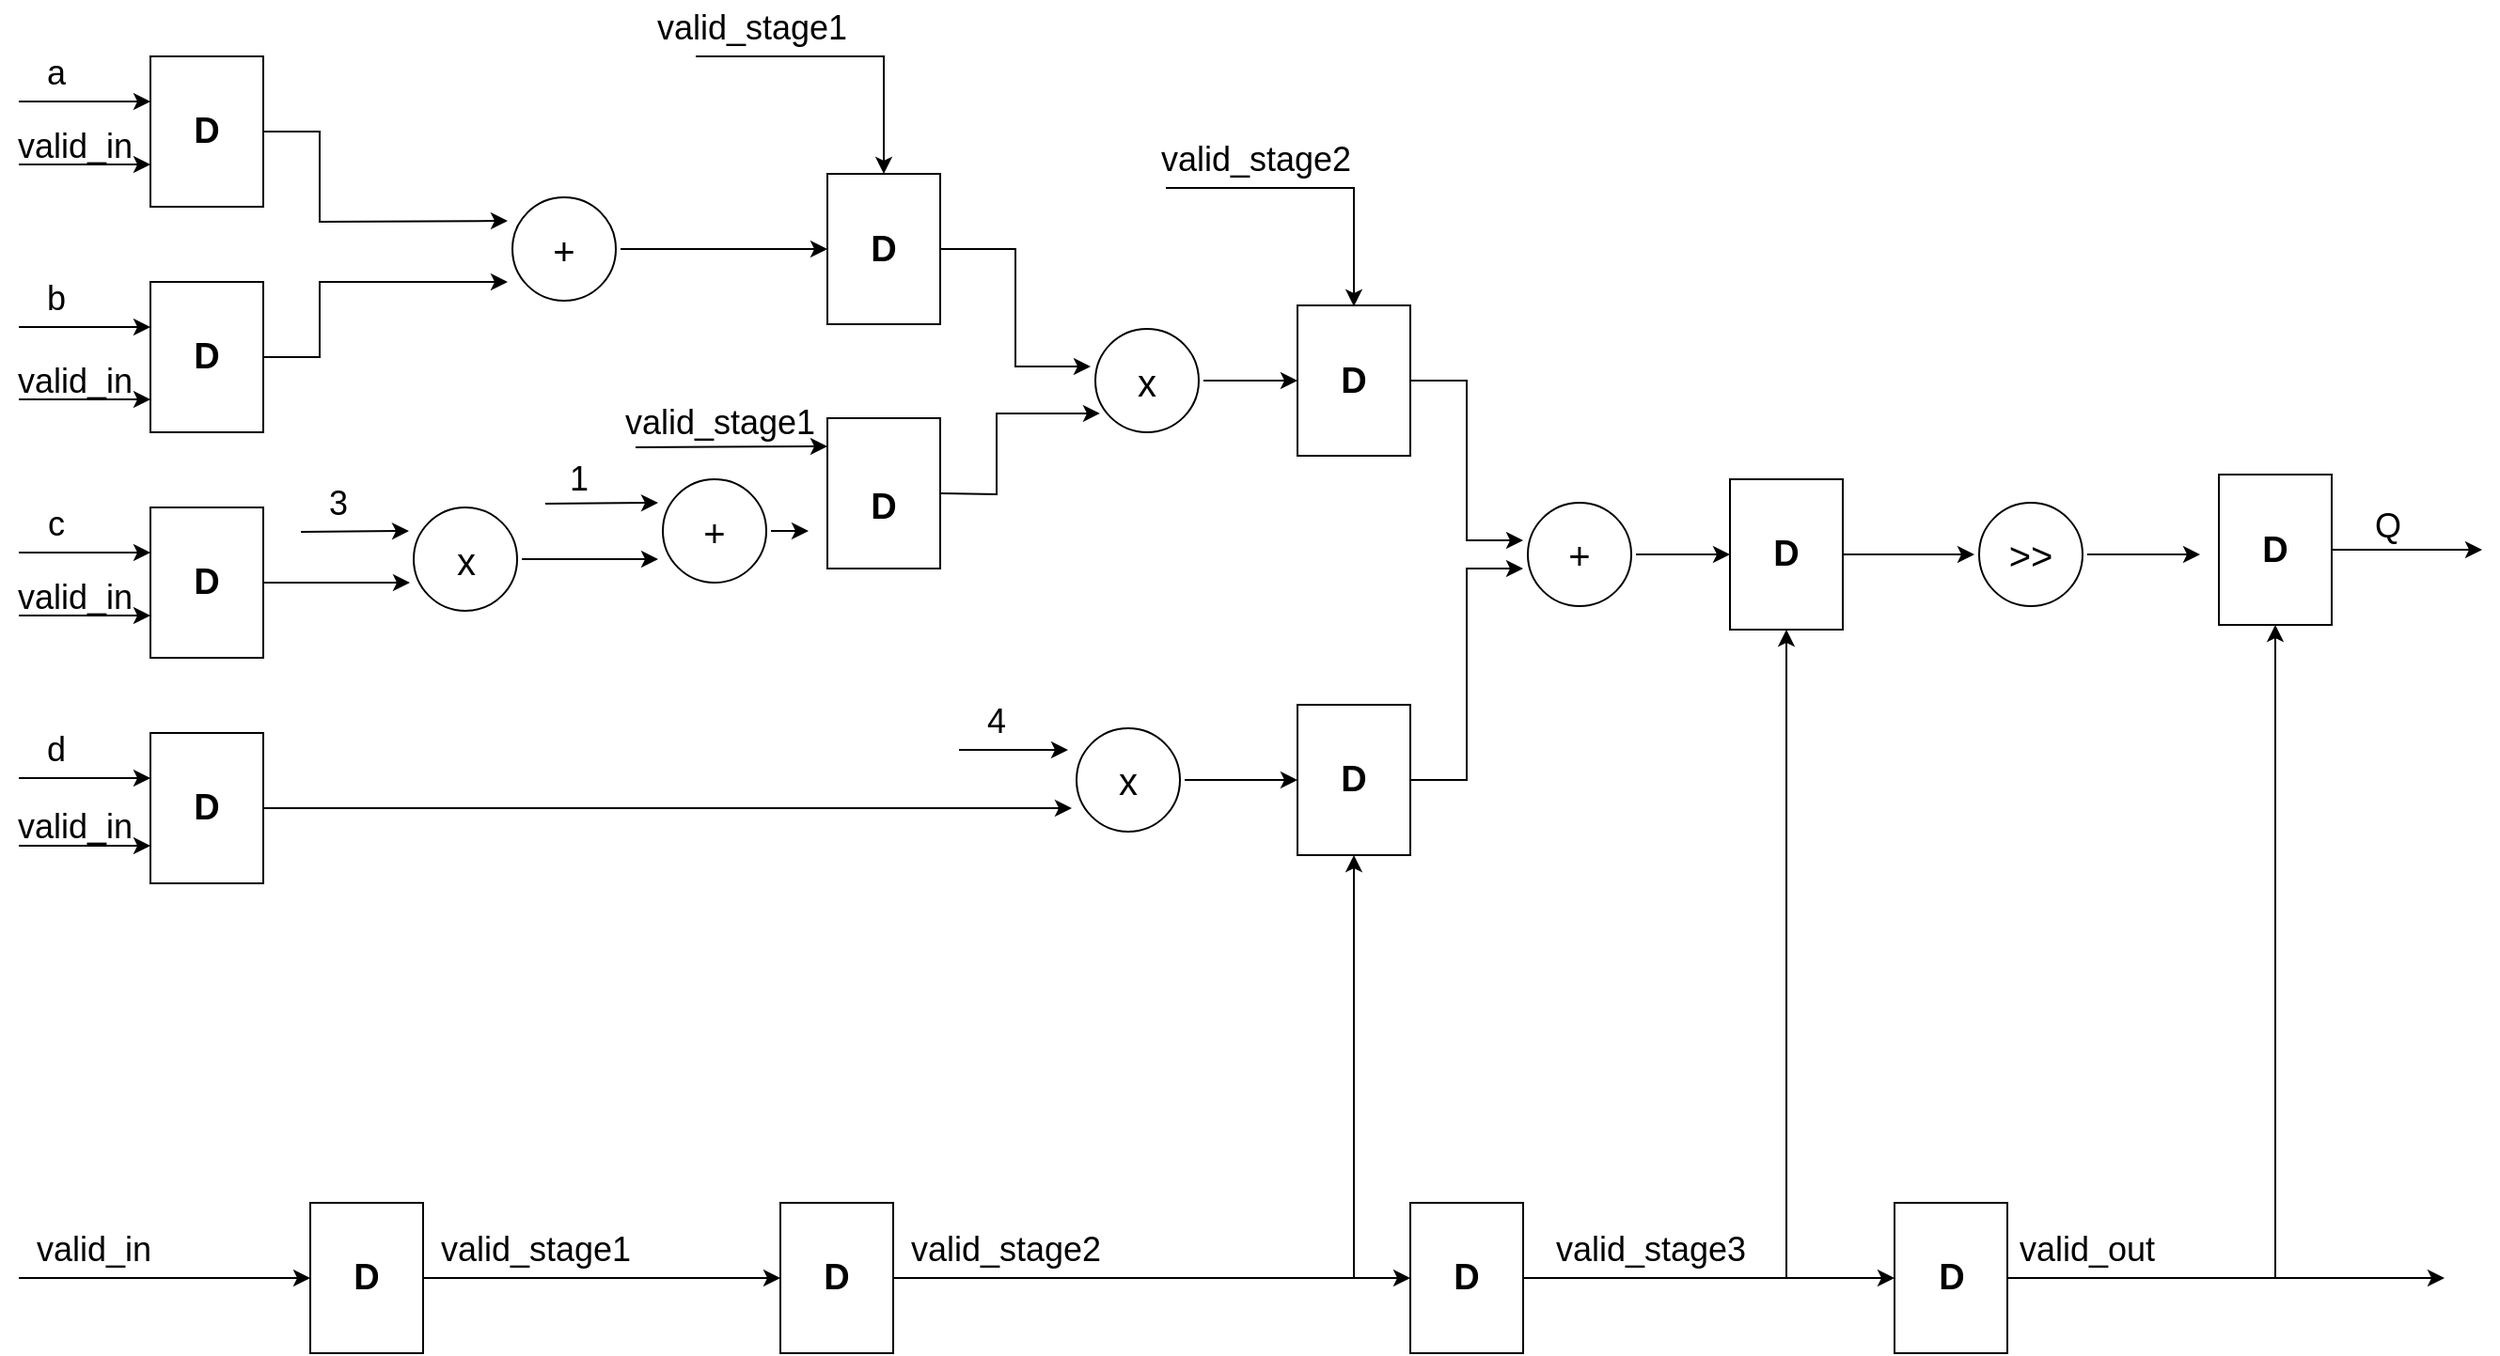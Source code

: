 <mxfile version="26.2.14">
  <diagram name="Страница — 1" id="a90gWvUjQmaFFGovNMDf">
    <mxGraphModel dx="2065" dy="1103" grid="1" gridSize="10" guides="1" tooltips="1" connect="1" arrows="1" fold="1" page="1" pageScale="1" pageWidth="1442" pageHeight="2039" math="0" shadow="0">
      <root>
        <mxCell id="0" />
        <mxCell id="1" parent="0" />
        <mxCell id="MC1rigNtjhWXpj8M3aAj-3" value="" style="rounded=0;whiteSpace=wrap;html=1;" vertex="1" parent="1">
          <mxGeometry x="190" y="160" width="60" height="80" as="geometry" />
        </mxCell>
        <mxCell id="MC1rigNtjhWXpj8M3aAj-7" value="" style="endArrow=classic;html=1;rounded=0;entryX=0;entryY=0.5;entryDx=0;entryDy=0;" edge="1" parent="1">
          <mxGeometry width="50" height="50" relative="1" as="geometry">
            <mxPoint x="120" y="184" as="sourcePoint" />
            <mxPoint x="190" y="184" as="targetPoint" />
          </mxGeometry>
        </mxCell>
        <mxCell id="MC1rigNtjhWXpj8M3aAj-8" value="" style="rounded=0;whiteSpace=wrap;html=1;" vertex="1" parent="1">
          <mxGeometry x="190" y="280" width="60" height="80" as="geometry" />
        </mxCell>
        <mxCell id="MC1rigNtjhWXpj8M3aAj-9" value="" style="endArrow=classic;html=1;rounded=0;entryX=0;entryY=0.5;entryDx=0;entryDy=0;" edge="1" parent="1">
          <mxGeometry width="50" height="50" relative="1" as="geometry">
            <mxPoint x="120" y="304" as="sourcePoint" />
            <mxPoint x="190" y="304" as="targetPoint" />
          </mxGeometry>
        </mxCell>
        <mxCell id="MC1rigNtjhWXpj8M3aAj-14" value="" style="rounded=0;whiteSpace=wrap;html=1;" vertex="1" parent="1">
          <mxGeometry x="190" y="520" width="60" height="80" as="geometry" />
        </mxCell>
        <mxCell id="MC1rigNtjhWXpj8M3aAj-15" value="" style="endArrow=classic;html=1;rounded=0;entryX=0;entryY=0.5;entryDx=0;entryDy=0;" edge="1" parent="1">
          <mxGeometry width="50" height="50" relative="1" as="geometry">
            <mxPoint x="120" y="544" as="sourcePoint" />
            <mxPoint x="190" y="544" as="targetPoint" />
          </mxGeometry>
        </mxCell>
        <mxCell id="MC1rigNtjhWXpj8M3aAj-16" value="" style="rounded=0;whiteSpace=wrap;html=1;" vertex="1" parent="1">
          <mxGeometry x="190" y="400" width="60" height="80" as="geometry" />
        </mxCell>
        <mxCell id="MC1rigNtjhWXpj8M3aAj-17" value="" style="endArrow=classic;html=1;rounded=0;entryX=0;entryY=0.5;entryDx=0;entryDy=0;" edge="1" parent="1">
          <mxGeometry width="50" height="50" relative="1" as="geometry">
            <mxPoint x="120" y="424" as="sourcePoint" />
            <mxPoint x="190" y="424" as="targetPoint" />
          </mxGeometry>
        </mxCell>
        <mxCell id="MC1rigNtjhWXpj8M3aAj-18" value="&lt;font style=&quot;font-size: 19px;&quot;&gt;&lt;b&gt;D&lt;/b&gt;&lt;/font&gt;" style="text;html=1;align=center;verticalAlign=middle;whiteSpace=wrap;rounded=0;" vertex="1" parent="1">
          <mxGeometry x="190" y="305" width="60" height="30" as="geometry" />
        </mxCell>
        <mxCell id="MC1rigNtjhWXpj8M3aAj-19" value="&lt;font style=&quot;font-size: 19px;&quot;&gt;&lt;b&gt;D&lt;/b&gt;&lt;/font&gt;" style="text;html=1;align=center;verticalAlign=middle;whiteSpace=wrap;rounded=0;" vertex="1" parent="1">
          <mxGeometry x="190" y="185" width="60" height="30" as="geometry" />
        </mxCell>
        <mxCell id="MC1rigNtjhWXpj8M3aAj-20" value="&lt;font style=&quot;font-size: 19px;&quot;&gt;&lt;b&gt;D&lt;/b&gt;&lt;/font&gt;" style="text;html=1;align=center;verticalAlign=middle;whiteSpace=wrap;rounded=0;" vertex="1" parent="1">
          <mxGeometry x="190" y="545" width="60" height="30" as="geometry" />
        </mxCell>
        <mxCell id="MC1rigNtjhWXpj8M3aAj-21" value="&lt;font style=&quot;font-size: 19px;&quot;&gt;&lt;b&gt;D&lt;/b&gt;&lt;/font&gt;" style="text;html=1;align=center;verticalAlign=middle;whiteSpace=wrap;rounded=0;" vertex="1" parent="1">
          <mxGeometry x="190" y="425" width="60" height="30" as="geometry" />
        </mxCell>
        <mxCell id="MC1rigNtjhWXpj8M3aAj-22" value="&lt;font style=&quot;font-size: 18px;&quot;&gt;a&lt;/font&gt;" style="text;html=1;align=center;verticalAlign=middle;whiteSpace=wrap;rounded=0;" vertex="1" parent="1">
          <mxGeometry x="110" y="154" width="60" height="30" as="geometry" />
        </mxCell>
        <mxCell id="MC1rigNtjhWXpj8M3aAj-23" value="&lt;font style=&quot;font-size: 18px;&quot;&gt;b&lt;/font&gt;" style="text;html=1;align=center;verticalAlign=middle;whiteSpace=wrap;rounded=0;" vertex="1" parent="1">
          <mxGeometry x="110" y="274" width="60" height="30" as="geometry" />
        </mxCell>
        <mxCell id="MC1rigNtjhWXpj8M3aAj-24" value="&lt;font style=&quot;font-size: 18px;&quot;&gt;c&lt;/font&gt;" style="text;html=1;align=center;verticalAlign=middle;whiteSpace=wrap;rounded=0;" vertex="1" parent="1">
          <mxGeometry x="110" y="394" width="60" height="30" as="geometry" />
        </mxCell>
        <mxCell id="MC1rigNtjhWXpj8M3aAj-25" value="&lt;font style=&quot;font-size: 18px;&quot;&gt;d&lt;/font&gt;" style="text;html=1;align=center;verticalAlign=middle;whiteSpace=wrap;rounded=0;" vertex="1" parent="1">
          <mxGeometry x="110" y="514" width="60" height="30" as="geometry" />
        </mxCell>
        <mxCell id="MC1rigNtjhWXpj8M3aAj-27" value="" style="ellipse;whiteSpace=wrap;html=1;aspect=fixed;" vertex="1" parent="1">
          <mxGeometry x="382.5" y="235" width="55" height="55" as="geometry" />
        </mxCell>
        <mxCell id="MC1rigNtjhWXpj8M3aAj-28" value="&lt;font style=&quot;font-size: 20px;&quot;&gt;+&lt;/font&gt;" style="text;html=1;align=center;verticalAlign=middle;whiteSpace=wrap;rounded=0;" vertex="1" parent="1">
          <mxGeometry x="380" y="247.5" width="60" height="30" as="geometry" />
        </mxCell>
        <mxCell id="MC1rigNtjhWXpj8M3aAj-29" value="" style="endArrow=classic;html=1;rounded=0;entryX=0;entryY=0;entryDx=0;entryDy=0;" edge="1" parent="1" target="MC1rigNtjhWXpj8M3aAj-28">
          <mxGeometry width="50" height="50" relative="1" as="geometry">
            <mxPoint x="250" y="200" as="sourcePoint" />
            <mxPoint x="300" y="150" as="targetPoint" />
            <Array as="points">
              <mxPoint x="280" y="200" />
              <mxPoint x="280" y="248" />
            </Array>
          </mxGeometry>
        </mxCell>
        <mxCell id="MC1rigNtjhWXpj8M3aAj-30" value="" style="endArrow=classic;html=1;rounded=0;exitX=1;exitY=0.5;exitDx=0;exitDy=0;" edge="1" parent="1" source="MC1rigNtjhWXpj8M3aAj-18">
          <mxGeometry width="50" height="50" relative="1" as="geometry">
            <mxPoint x="700" y="580" as="sourcePoint" />
            <mxPoint x="380" y="280" as="targetPoint" />
            <Array as="points">
              <mxPoint x="280" y="320" />
              <mxPoint x="280" y="280" />
              <mxPoint x="300" y="280" />
            </Array>
          </mxGeometry>
        </mxCell>
        <mxCell id="MC1rigNtjhWXpj8M3aAj-31" value="" style="rounded=0;whiteSpace=wrap;html=1;" vertex="1" parent="1">
          <mxGeometry x="550" y="222.5" width="60" height="80" as="geometry" />
        </mxCell>
        <mxCell id="MC1rigNtjhWXpj8M3aAj-71" style="edgeStyle=orthogonalEdgeStyle;rounded=0;orthogonalLoop=1;jettySize=auto;html=1;entryX=0;entryY=0.25;entryDx=0;entryDy=0;" edge="1" parent="1" source="MC1rigNtjhWXpj8M3aAj-32" target="MC1rigNtjhWXpj8M3aAj-66">
          <mxGeometry relative="1" as="geometry" />
        </mxCell>
        <mxCell id="MC1rigNtjhWXpj8M3aAj-32" value="&lt;font style=&quot;font-size: 19px;&quot;&gt;&lt;b&gt;D&lt;/b&gt;&lt;/font&gt;" style="text;html=1;align=center;verticalAlign=middle;whiteSpace=wrap;rounded=0;" vertex="1" parent="1">
          <mxGeometry x="550" y="247.5" width="60" height="30" as="geometry" />
        </mxCell>
        <mxCell id="MC1rigNtjhWXpj8M3aAj-33" value="" style="endArrow=classic;html=1;rounded=0;exitX=1;exitY=0.5;exitDx=0;exitDy=0;entryX=0;entryY=0.5;entryDx=0;entryDy=0;" edge="1" parent="1" source="MC1rigNtjhWXpj8M3aAj-28" target="MC1rigNtjhWXpj8M3aAj-32">
          <mxGeometry width="50" height="50" relative="1" as="geometry">
            <mxPoint x="700" y="580" as="sourcePoint" />
            <mxPoint x="750" y="530" as="targetPoint" />
          </mxGeometry>
        </mxCell>
        <mxCell id="MC1rigNtjhWXpj8M3aAj-35" value="" style="ellipse;whiteSpace=wrap;html=1;aspect=fixed;" vertex="1" parent="1">
          <mxGeometry x="330" y="400" width="55" height="55" as="geometry" />
        </mxCell>
        <mxCell id="MC1rigNtjhWXpj8M3aAj-36" value="&lt;span style=&quot;font-size: 20px;&quot;&gt;x&lt;/span&gt;" style="text;html=1;align=center;verticalAlign=middle;whiteSpace=wrap;rounded=0;" vertex="1" parent="1">
          <mxGeometry x="327.5" y="412.5" width="60" height="30" as="geometry" />
        </mxCell>
        <mxCell id="MC1rigNtjhWXpj8M3aAj-37" value="" style="endArrow=classic;html=1;rounded=0;exitX=1;exitY=0.5;exitDx=0;exitDy=0;" edge="1" parent="1" source="MC1rigNtjhWXpj8M3aAj-21">
          <mxGeometry width="50" height="50" relative="1" as="geometry">
            <mxPoint x="700" y="580" as="sourcePoint" />
            <mxPoint x="328" y="440" as="targetPoint" />
          </mxGeometry>
        </mxCell>
        <mxCell id="MC1rigNtjhWXpj8M3aAj-38" value="" style="endArrow=classic;html=1;rounded=0;entryX=0;entryY=0;entryDx=0;entryDy=0;" edge="1" parent="1" target="MC1rigNtjhWXpj8M3aAj-36">
          <mxGeometry width="50" height="50" relative="1" as="geometry">
            <mxPoint x="270" y="413" as="sourcePoint" />
            <mxPoint x="750" y="530" as="targetPoint" />
          </mxGeometry>
        </mxCell>
        <mxCell id="MC1rigNtjhWXpj8M3aAj-39" value="&lt;font style=&quot;font-size: 18px;&quot;&gt;3&lt;/font&gt;" style="text;html=1;align=center;verticalAlign=middle;whiteSpace=wrap;rounded=0;" vertex="1" parent="1">
          <mxGeometry x="260" y="382.5" width="60" height="30" as="geometry" />
        </mxCell>
        <mxCell id="MC1rigNtjhWXpj8M3aAj-40" value="" style="ellipse;whiteSpace=wrap;html=1;aspect=fixed;" vertex="1" parent="1">
          <mxGeometry x="462.5" y="385" width="55" height="55" as="geometry" />
        </mxCell>
        <mxCell id="MC1rigNtjhWXpj8M3aAj-134" style="edgeStyle=orthogonalEdgeStyle;rounded=0;orthogonalLoop=1;jettySize=auto;html=1;" edge="1" parent="1" source="MC1rigNtjhWXpj8M3aAj-41">
          <mxGeometry relative="1" as="geometry">
            <mxPoint x="540" y="412.5" as="targetPoint" />
          </mxGeometry>
        </mxCell>
        <mxCell id="MC1rigNtjhWXpj8M3aAj-41" value="&lt;font style=&quot;font-size: 20px;&quot;&gt;+&lt;/font&gt;" style="text;html=1;align=center;verticalAlign=middle;whiteSpace=wrap;rounded=0;" vertex="1" parent="1">
          <mxGeometry x="460" y="397.5" width="60" height="30" as="geometry" />
        </mxCell>
        <mxCell id="MC1rigNtjhWXpj8M3aAj-42" value="" style="endArrow=classic;html=1;rounded=0;exitX=1;exitY=0.5;exitDx=0;exitDy=0;entryX=0;entryY=1;entryDx=0;entryDy=0;" edge="1" parent="1" source="MC1rigNtjhWXpj8M3aAj-36" target="MC1rigNtjhWXpj8M3aAj-41">
          <mxGeometry width="50" height="50" relative="1" as="geometry">
            <mxPoint x="700" y="580" as="sourcePoint" />
            <mxPoint x="750" y="530" as="targetPoint" />
          </mxGeometry>
        </mxCell>
        <mxCell id="MC1rigNtjhWXpj8M3aAj-43" value="" style="endArrow=classic;html=1;rounded=0;entryX=0;entryY=0;entryDx=0;entryDy=0;" edge="1" parent="1" target="MC1rigNtjhWXpj8M3aAj-41">
          <mxGeometry width="50" height="50" relative="1" as="geometry">
            <mxPoint x="400" y="398" as="sourcePoint" />
            <mxPoint x="750" y="530" as="targetPoint" />
          </mxGeometry>
        </mxCell>
        <mxCell id="MC1rigNtjhWXpj8M3aAj-44" value="&lt;font style=&quot;font-size: 18px;&quot;&gt;1&lt;/font&gt;" style="text;html=1;align=center;verticalAlign=middle;whiteSpace=wrap;rounded=0;" vertex="1" parent="1">
          <mxGeometry x="387.5" y="370" width="60" height="30" as="geometry" />
        </mxCell>
        <mxCell id="MC1rigNtjhWXpj8M3aAj-45" value="" style="rounded=0;whiteSpace=wrap;html=1;" vertex="1" parent="1">
          <mxGeometry x="550" y="352.5" width="60" height="80" as="geometry" />
        </mxCell>
        <mxCell id="MC1rigNtjhWXpj8M3aAj-46" value="&lt;font style=&quot;font-size: 19px;&quot;&gt;&lt;b&gt;D&lt;/b&gt;&lt;/font&gt;" style="text;html=1;align=center;verticalAlign=middle;whiteSpace=wrap;rounded=0;" vertex="1" parent="1">
          <mxGeometry x="550" y="385" width="60" height="30" as="geometry" />
        </mxCell>
        <mxCell id="MC1rigNtjhWXpj8M3aAj-50" value="" style="ellipse;whiteSpace=wrap;html=1;aspect=fixed;" vertex="1" parent="1">
          <mxGeometry x="682.5" y="517.5" width="55" height="55" as="geometry" />
        </mxCell>
        <mxCell id="MC1rigNtjhWXpj8M3aAj-51" value="&lt;span style=&quot;font-size: 20px;&quot;&gt;x&lt;/span&gt;" style="text;html=1;align=center;verticalAlign=middle;whiteSpace=wrap;rounded=0;" vertex="1" parent="1">
          <mxGeometry x="680" y="530" width="60" height="30" as="geometry" />
        </mxCell>
        <mxCell id="MC1rigNtjhWXpj8M3aAj-52" value="" style="endArrow=classic;html=1;rounded=0;exitX=1;exitY=0.5;exitDx=0;exitDy=0;entryX=0;entryY=1;entryDx=0;entryDy=0;" edge="1" parent="1" source="MC1rigNtjhWXpj8M3aAj-20" target="MC1rigNtjhWXpj8M3aAj-51">
          <mxGeometry width="50" height="50" relative="1" as="geometry">
            <mxPoint x="700" y="570" as="sourcePoint" />
            <mxPoint x="750" y="520" as="targetPoint" />
          </mxGeometry>
        </mxCell>
        <mxCell id="MC1rigNtjhWXpj8M3aAj-55" value="" style="endArrow=classic;html=1;rounded=0;entryX=0;entryY=0;entryDx=0;entryDy=0;" edge="1" parent="1">
          <mxGeometry width="50" height="50" relative="1" as="geometry">
            <mxPoint x="620" y="529" as="sourcePoint" />
            <mxPoint x="678" y="529" as="targetPoint" />
          </mxGeometry>
        </mxCell>
        <mxCell id="MC1rigNtjhWXpj8M3aAj-56" value="&lt;font style=&quot;font-size: 18px;&quot;&gt;4&lt;/font&gt;" style="text;html=1;align=center;verticalAlign=middle;whiteSpace=wrap;rounded=0;" vertex="1" parent="1">
          <mxGeometry x="610" y="498.5" width="60" height="30" as="geometry" />
        </mxCell>
        <mxCell id="MC1rigNtjhWXpj8M3aAj-57" value="" style="endArrow=classic;html=1;rounded=0;exitX=1;exitY=0.5;exitDx=0;exitDy=0;" edge="1" parent="1" source="MC1rigNtjhWXpj8M3aAj-51">
          <mxGeometry width="50" height="50" relative="1" as="geometry">
            <mxPoint x="700" y="570" as="sourcePoint" />
            <mxPoint x="800" y="545" as="targetPoint" />
          </mxGeometry>
        </mxCell>
        <mxCell id="MC1rigNtjhWXpj8M3aAj-58" value="" style="rounded=0;whiteSpace=wrap;html=1;" vertex="1" parent="1">
          <mxGeometry x="800" y="505" width="60" height="80" as="geometry" />
        </mxCell>
        <mxCell id="MC1rigNtjhWXpj8M3aAj-75" style="edgeStyle=orthogonalEdgeStyle;rounded=0;orthogonalLoop=1;jettySize=auto;html=1;entryX=0;entryY=0.75;entryDx=0;entryDy=0;" edge="1" parent="1" source="MC1rigNtjhWXpj8M3aAj-59" target="MC1rigNtjhWXpj8M3aAj-74">
          <mxGeometry relative="1" as="geometry" />
        </mxCell>
        <mxCell id="MC1rigNtjhWXpj8M3aAj-59" value="&lt;font style=&quot;font-size: 19px;&quot;&gt;&lt;b&gt;D&lt;/b&gt;&lt;/font&gt;" style="text;html=1;align=center;verticalAlign=middle;whiteSpace=wrap;rounded=0;" vertex="1" parent="1">
          <mxGeometry x="800" y="530" width="60" height="30" as="geometry" />
        </mxCell>
        <mxCell id="MC1rigNtjhWXpj8M3aAj-65" value="" style="ellipse;whiteSpace=wrap;html=1;aspect=fixed;" vertex="1" parent="1">
          <mxGeometry x="692.5" y="305" width="55" height="55" as="geometry" />
        </mxCell>
        <mxCell id="MC1rigNtjhWXpj8M3aAj-72" style="edgeStyle=orthogonalEdgeStyle;rounded=0;orthogonalLoop=1;jettySize=auto;html=1;entryX=0;entryY=0.5;entryDx=0;entryDy=0;" edge="1" parent="1" source="MC1rigNtjhWXpj8M3aAj-66" target="MC1rigNtjhWXpj8M3aAj-69">
          <mxGeometry relative="1" as="geometry" />
        </mxCell>
        <mxCell id="MC1rigNtjhWXpj8M3aAj-66" value="&lt;span style=&quot;font-size: 20px;&quot;&gt;x&lt;/span&gt;" style="text;html=1;align=center;verticalAlign=middle;whiteSpace=wrap;rounded=0;" vertex="1" parent="1">
          <mxGeometry x="690" y="317.5" width="60" height="30" as="geometry" />
        </mxCell>
        <mxCell id="MC1rigNtjhWXpj8M3aAj-68" value="" style="rounded=0;whiteSpace=wrap;html=1;" vertex="1" parent="1">
          <mxGeometry x="800" y="292.5" width="60" height="80" as="geometry" />
        </mxCell>
        <mxCell id="MC1rigNtjhWXpj8M3aAj-76" style="edgeStyle=orthogonalEdgeStyle;rounded=0;orthogonalLoop=1;jettySize=auto;html=1;entryX=0;entryY=0.25;entryDx=0;entryDy=0;" edge="1" parent="1" source="MC1rigNtjhWXpj8M3aAj-69" target="MC1rigNtjhWXpj8M3aAj-74">
          <mxGeometry relative="1" as="geometry" />
        </mxCell>
        <mxCell id="MC1rigNtjhWXpj8M3aAj-69" value="&lt;font style=&quot;font-size: 19px;&quot;&gt;&lt;b&gt;D&lt;/b&gt;&lt;/font&gt;" style="text;html=1;align=center;verticalAlign=middle;whiteSpace=wrap;rounded=0;" vertex="1" parent="1">
          <mxGeometry x="800" y="317.5" width="60" height="30" as="geometry" />
        </mxCell>
        <mxCell id="MC1rigNtjhWXpj8M3aAj-70" value="" style="endArrow=classic;html=1;rounded=0;exitX=1;exitY=0.25;exitDx=0;exitDy=0;entryX=0.045;entryY=0.818;entryDx=0;entryDy=0;entryPerimeter=0;" edge="1" parent="1" source="MC1rigNtjhWXpj8M3aAj-46" target="MC1rigNtjhWXpj8M3aAj-65">
          <mxGeometry width="50" height="50" relative="1" as="geometry">
            <mxPoint x="700" y="570" as="sourcePoint" />
            <mxPoint x="750" y="520" as="targetPoint" />
            <Array as="points">
              <mxPoint x="640" y="393" />
              <mxPoint x="640" y="350" />
            </Array>
          </mxGeometry>
        </mxCell>
        <mxCell id="MC1rigNtjhWXpj8M3aAj-73" value="" style="ellipse;whiteSpace=wrap;html=1;aspect=fixed;" vertex="1" parent="1">
          <mxGeometry x="922.5" y="397.5" width="55" height="55" as="geometry" />
        </mxCell>
        <mxCell id="MC1rigNtjhWXpj8M3aAj-79" style="edgeStyle=orthogonalEdgeStyle;rounded=0;orthogonalLoop=1;jettySize=auto;html=1;entryX=0;entryY=0.5;entryDx=0;entryDy=0;" edge="1" parent="1" source="MC1rigNtjhWXpj8M3aAj-74" target="MC1rigNtjhWXpj8M3aAj-77">
          <mxGeometry relative="1" as="geometry" />
        </mxCell>
        <mxCell id="MC1rigNtjhWXpj8M3aAj-74" value="&lt;font style=&quot;font-size: 20px;&quot;&gt;+&lt;/font&gt;" style="text;html=1;align=center;verticalAlign=middle;whiteSpace=wrap;rounded=0;" vertex="1" parent="1">
          <mxGeometry x="920" y="410" width="60" height="30" as="geometry" />
        </mxCell>
        <mxCell id="MC1rigNtjhWXpj8M3aAj-77" value="" style="rounded=0;whiteSpace=wrap;html=1;" vertex="1" parent="1">
          <mxGeometry x="1030" y="385" width="60" height="80" as="geometry" />
        </mxCell>
        <mxCell id="MC1rigNtjhWXpj8M3aAj-82" style="edgeStyle=orthogonalEdgeStyle;rounded=0;orthogonalLoop=1;jettySize=auto;html=1;entryX=0;entryY=0.5;entryDx=0;entryDy=0;" edge="1" parent="1" source="MC1rigNtjhWXpj8M3aAj-78" target="MC1rigNtjhWXpj8M3aAj-81">
          <mxGeometry relative="1" as="geometry" />
        </mxCell>
        <mxCell id="MC1rigNtjhWXpj8M3aAj-78" value="&lt;font style=&quot;font-size: 19px;&quot;&gt;&lt;b&gt;D&lt;/b&gt;&lt;/font&gt;" style="text;html=1;align=center;verticalAlign=middle;whiteSpace=wrap;rounded=0;" vertex="1" parent="1">
          <mxGeometry x="1030" y="410" width="60" height="30" as="geometry" />
        </mxCell>
        <mxCell id="MC1rigNtjhWXpj8M3aAj-80" value="" style="ellipse;whiteSpace=wrap;html=1;aspect=fixed;" vertex="1" parent="1">
          <mxGeometry x="1162.5" y="397.5" width="55" height="55" as="geometry" />
        </mxCell>
        <mxCell id="MC1rigNtjhWXpj8M3aAj-86" style="edgeStyle=orthogonalEdgeStyle;rounded=0;orthogonalLoop=1;jettySize=auto;html=1;" edge="1" parent="1" source="MC1rigNtjhWXpj8M3aAj-81">
          <mxGeometry relative="1" as="geometry">
            <mxPoint x="1280" y="425" as="targetPoint" />
          </mxGeometry>
        </mxCell>
        <mxCell id="MC1rigNtjhWXpj8M3aAj-81" value="&lt;font style=&quot;font-size: 20px;&quot;&gt;&amp;gt;&amp;gt;&lt;/font&gt;" style="text;html=1;align=center;verticalAlign=middle;whiteSpace=wrap;rounded=0;" vertex="1" parent="1">
          <mxGeometry x="1160" y="410" width="60" height="30" as="geometry" />
        </mxCell>
        <mxCell id="MC1rigNtjhWXpj8M3aAj-83" value="" style="rounded=0;whiteSpace=wrap;html=1;" vertex="1" parent="1">
          <mxGeometry x="1290" y="382.5" width="60" height="80" as="geometry" />
        </mxCell>
        <mxCell id="MC1rigNtjhWXpj8M3aAj-120" style="edgeStyle=orthogonalEdgeStyle;rounded=0;orthogonalLoop=1;jettySize=auto;html=1;" edge="1" parent="1" source="MC1rigNtjhWXpj8M3aAj-84">
          <mxGeometry relative="1" as="geometry">
            <mxPoint x="1430" y="422.5" as="targetPoint" />
          </mxGeometry>
        </mxCell>
        <mxCell id="MC1rigNtjhWXpj8M3aAj-84" value="&lt;font style=&quot;font-size: 19px;&quot;&gt;&lt;b&gt;D&lt;/b&gt;&lt;/font&gt;" style="text;html=1;align=center;verticalAlign=middle;whiteSpace=wrap;rounded=0;" vertex="1" parent="1">
          <mxGeometry x="1290" y="407.5" width="60" height="30" as="geometry" />
        </mxCell>
        <mxCell id="MC1rigNtjhWXpj8M3aAj-88" value="&lt;font style=&quot;font-size: 18px;&quot;&gt;Q&lt;/font&gt;" style="text;html=1;align=center;verticalAlign=middle;whiteSpace=wrap;rounded=0;" vertex="1" parent="1">
          <mxGeometry x="1350" y="395" width="60" height="30" as="geometry" />
        </mxCell>
        <mxCell id="MC1rigNtjhWXpj8M3aAj-89" value="" style="rounded=0;whiteSpace=wrap;html=1;" vertex="1" parent="1">
          <mxGeometry x="275" y="770" width="60" height="80" as="geometry" />
        </mxCell>
        <mxCell id="MC1rigNtjhWXpj8M3aAj-90" value="" style="endArrow=classic;html=1;rounded=0;entryX=0;entryY=0.5;entryDx=0;entryDy=0;" edge="1" parent="1" target="MC1rigNtjhWXpj8M3aAj-89">
          <mxGeometry width="50" height="50" relative="1" as="geometry">
            <mxPoint x="120" y="810" as="sourcePoint" />
            <mxPoint x="170" y="760" as="targetPoint" />
          </mxGeometry>
        </mxCell>
        <mxCell id="MC1rigNtjhWXpj8M3aAj-91" value="&lt;font style=&quot;font-size: 19px;&quot;&gt;&lt;b&gt;D&lt;/b&gt;&lt;/font&gt;" style="text;html=1;align=center;verticalAlign=middle;whiteSpace=wrap;rounded=0;" vertex="1" parent="1">
          <mxGeometry x="275" y="795" width="60" height="30" as="geometry" />
        </mxCell>
        <mxCell id="MC1rigNtjhWXpj8M3aAj-92" value="&lt;font style=&quot;font-size: 18px;&quot;&gt;valid_in&lt;/font&gt;" style="text;html=1;align=center;verticalAlign=middle;whiteSpace=wrap;rounded=0;" vertex="1" parent="1">
          <mxGeometry x="130" y="780" width="60" height="30" as="geometry" />
        </mxCell>
        <mxCell id="MC1rigNtjhWXpj8M3aAj-95" value="" style="endArrow=classic;html=1;rounded=0;entryX=0.5;entryY=0;entryDx=0;entryDy=0;" edge="1" parent="1" target="MC1rigNtjhWXpj8M3aAj-31">
          <mxGeometry width="50" height="50" relative="1" as="geometry">
            <mxPoint x="480" y="160" as="sourcePoint" />
            <mxPoint x="750" y="520" as="targetPoint" />
            <Array as="points">
              <mxPoint x="580" y="160" />
            </Array>
          </mxGeometry>
        </mxCell>
        <mxCell id="MC1rigNtjhWXpj8M3aAj-96" value="&lt;span style=&quot;font-size: 18px;&quot;&gt;valid_stage1&lt;/span&gt;" style="text;html=1;align=center;verticalAlign=middle;whiteSpace=wrap;rounded=0;" vertex="1" parent="1">
          <mxGeometry x="480" y="130" width="60" height="30" as="geometry" />
        </mxCell>
        <mxCell id="MC1rigNtjhWXpj8M3aAj-97" value="" style="endArrow=classic;html=1;rounded=0;exitX=1;exitY=0.5;exitDx=0;exitDy=0;entryX=0;entryY=0.5;entryDx=0;entryDy=0;" edge="1" parent="1" source="MC1rigNtjhWXpj8M3aAj-91" target="MC1rigNtjhWXpj8M3aAj-99">
          <mxGeometry width="50" height="50" relative="1" as="geometry">
            <mxPoint x="365" y="570" as="sourcePoint" />
            <mxPoint x="445" y="810" as="targetPoint" />
          </mxGeometry>
        </mxCell>
        <mxCell id="MC1rigNtjhWXpj8M3aAj-98" value="" style="rounded=0;whiteSpace=wrap;html=1;" vertex="1" parent="1">
          <mxGeometry x="525" y="770" width="60" height="80" as="geometry" />
        </mxCell>
        <mxCell id="MC1rigNtjhWXpj8M3aAj-106" style="edgeStyle=orthogonalEdgeStyle;rounded=0;orthogonalLoop=1;jettySize=auto;html=1;entryX=0;entryY=0.5;entryDx=0;entryDy=0;" edge="1" parent="1" source="MC1rigNtjhWXpj8M3aAj-99" target="MC1rigNtjhWXpj8M3aAj-105">
          <mxGeometry relative="1" as="geometry" />
        </mxCell>
        <mxCell id="MC1rigNtjhWXpj8M3aAj-99" value="&lt;font style=&quot;font-size: 19px;&quot;&gt;&lt;b&gt;D&lt;/b&gt;&lt;/font&gt;" style="text;html=1;align=center;verticalAlign=middle;whiteSpace=wrap;rounded=0;" vertex="1" parent="1">
          <mxGeometry x="525" y="795" width="60" height="30" as="geometry" />
        </mxCell>
        <mxCell id="MC1rigNtjhWXpj8M3aAj-100" value="&lt;font style=&quot;font-size: 18px;&quot;&gt;valid_stage1&lt;/font&gt;" style="text;html=1;align=center;verticalAlign=middle;whiteSpace=wrap;rounded=0;" vertex="1" parent="1">
          <mxGeometry x="365" y="780" width="60" height="30" as="geometry" />
        </mxCell>
        <mxCell id="MC1rigNtjhWXpj8M3aAj-102" value="" style="endArrow=classic;html=1;rounded=0;entryX=0.5;entryY=0;entryDx=0;entryDy=0;" edge="1" parent="1">
          <mxGeometry width="50" height="50" relative="1" as="geometry">
            <mxPoint x="730" y="230" as="sourcePoint" />
            <mxPoint x="830" y="293" as="targetPoint" />
            <Array as="points">
              <mxPoint x="830" y="230" />
            </Array>
          </mxGeometry>
        </mxCell>
        <mxCell id="MC1rigNtjhWXpj8M3aAj-103" value="&lt;span style=&quot;font-size: 18px;&quot;&gt;valid_stage2&lt;/span&gt;" style="text;html=1;align=center;verticalAlign=middle;whiteSpace=wrap;rounded=0;" vertex="1" parent="1">
          <mxGeometry x="747.5" y="200" width="60" height="30" as="geometry" />
        </mxCell>
        <mxCell id="MC1rigNtjhWXpj8M3aAj-104" value="" style="rounded=0;whiteSpace=wrap;html=1;" vertex="1" parent="1">
          <mxGeometry x="860" y="770" width="60" height="80" as="geometry" />
        </mxCell>
        <mxCell id="MC1rigNtjhWXpj8M3aAj-115" style="edgeStyle=orthogonalEdgeStyle;rounded=0;orthogonalLoop=1;jettySize=auto;html=1;entryX=0;entryY=0.5;entryDx=0;entryDy=0;" edge="1" parent="1" source="MC1rigNtjhWXpj8M3aAj-105" target="MC1rigNtjhWXpj8M3aAj-114">
          <mxGeometry relative="1" as="geometry" />
        </mxCell>
        <mxCell id="MC1rigNtjhWXpj8M3aAj-105" value="&lt;font style=&quot;font-size: 19px;&quot;&gt;&lt;b&gt;D&lt;/b&gt;&lt;/font&gt;" style="text;html=1;align=center;verticalAlign=middle;whiteSpace=wrap;rounded=0;" vertex="1" parent="1">
          <mxGeometry x="860" y="795" width="60" height="30" as="geometry" />
        </mxCell>
        <mxCell id="MC1rigNtjhWXpj8M3aAj-107" value="&lt;font style=&quot;font-size: 18px;&quot;&gt;valid_stage2&lt;/font&gt;" style="text;html=1;align=center;verticalAlign=middle;whiteSpace=wrap;rounded=0;" vertex="1" parent="1">
          <mxGeometry x="615" y="780" width="60" height="30" as="geometry" />
        </mxCell>
        <mxCell id="MC1rigNtjhWXpj8M3aAj-112" value="&lt;font style=&quot;font-size: 18px;&quot;&gt;valid_stage3&lt;/font&gt;" style="text;html=1;align=center;verticalAlign=middle;whiteSpace=wrap;rounded=0;" vertex="1" parent="1">
          <mxGeometry x="957.5" y="780" width="60" height="30" as="geometry" />
        </mxCell>
        <mxCell id="MC1rigNtjhWXpj8M3aAj-116" style="edgeStyle=orthogonalEdgeStyle;rounded=0;orthogonalLoop=1;jettySize=auto;html=1;" edge="1" parent="1" source="MC1rigNtjhWXpj8M3aAj-113">
          <mxGeometry relative="1" as="geometry">
            <mxPoint x="1410" y="810" as="targetPoint" />
          </mxGeometry>
        </mxCell>
        <mxCell id="MC1rigNtjhWXpj8M3aAj-113" value="" style="rounded=0;whiteSpace=wrap;html=1;" vertex="1" parent="1">
          <mxGeometry x="1117.5" y="770" width="60" height="80" as="geometry" />
        </mxCell>
        <mxCell id="MC1rigNtjhWXpj8M3aAj-114" value="&lt;font style=&quot;font-size: 19px;&quot;&gt;&lt;b&gt;D&lt;/b&gt;&lt;/font&gt;" style="text;html=1;align=center;verticalAlign=middle;whiteSpace=wrap;rounded=0;" vertex="1" parent="1">
          <mxGeometry x="1117.5" y="795" width="60" height="30" as="geometry" />
        </mxCell>
        <mxCell id="MC1rigNtjhWXpj8M3aAj-117" value="&lt;font style=&quot;font-size: 18px;&quot;&gt;valid_out&lt;/font&gt;" style="text;html=1;align=center;verticalAlign=middle;whiteSpace=wrap;rounded=0;" vertex="1" parent="1">
          <mxGeometry x="1190" y="780" width="60" height="30" as="geometry" />
        </mxCell>
        <mxCell id="MC1rigNtjhWXpj8M3aAj-122" value="" style="endArrow=classic;html=1;rounded=0;entryX=0;entryY=0.75;entryDx=0;entryDy=0;" edge="1" parent="1" target="MC1rigNtjhWXpj8M3aAj-14">
          <mxGeometry width="50" height="50" relative="1" as="geometry">
            <mxPoint x="120" y="580" as="sourcePoint" />
            <mxPoint x="1000" y="380" as="targetPoint" />
          </mxGeometry>
        </mxCell>
        <mxCell id="MC1rigNtjhWXpj8M3aAj-123" value="&lt;font style=&quot;font-size: 18px;&quot;&gt;valid_in&lt;/font&gt;" style="text;html=1;align=center;verticalAlign=middle;whiteSpace=wrap;rounded=0;" vertex="1" parent="1">
          <mxGeometry x="120" y="555" width="60" height="30" as="geometry" />
        </mxCell>
        <mxCell id="MC1rigNtjhWXpj8M3aAj-126" value="" style="endArrow=classic;html=1;rounded=0;entryX=0;entryY=0.75;entryDx=0;entryDy=0;" edge="1" parent="1">
          <mxGeometry width="50" height="50" relative="1" as="geometry">
            <mxPoint x="120" y="457.5" as="sourcePoint" />
            <mxPoint x="190" y="457.5" as="targetPoint" />
          </mxGeometry>
        </mxCell>
        <mxCell id="MC1rigNtjhWXpj8M3aAj-127" value="&lt;font style=&quot;font-size: 18px;&quot;&gt;valid_in&lt;/font&gt;" style="text;html=1;align=center;verticalAlign=middle;whiteSpace=wrap;rounded=0;" vertex="1" parent="1">
          <mxGeometry x="120" y="432.5" width="60" height="30" as="geometry" />
        </mxCell>
        <mxCell id="MC1rigNtjhWXpj8M3aAj-128" value="" style="endArrow=classic;html=1;rounded=0;entryX=0;entryY=0.75;entryDx=0;entryDy=0;" edge="1" parent="1">
          <mxGeometry width="50" height="50" relative="1" as="geometry">
            <mxPoint x="120" y="342.5" as="sourcePoint" />
            <mxPoint x="190" y="342.5" as="targetPoint" />
          </mxGeometry>
        </mxCell>
        <mxCell id="MC1rigNtjhWXpj8M3aAj-129" value="&lt;font style=&quot;font-size: 18px;&quot;&gt;valid_in&lt;/font&gt;" style="text;html=1;align=center;verticalAlign=middle;whiteSpace=wrap;rounded=0;" vertex="1" parent="1">
          <mxGeometry x="120" y="317.5" width="60" height="30" as="geometry" />
        </mxCell>
        <mxCell id="MC1rigNtjhWXpj8M3aAj-130" value="" style="endArrow=classic;html=1;rounded=0;entryX=0;entryY=0.75;entryDx=0;entryDy=0;" edge="1" parent="1">
          <mxGeometry width="50" height="50" relative="1" as="geometry">
            <mxPoint x="120" y="217.5" as="sourcePoint" />
            <mxPoint x="190" y="217.5" as="targetPoint" />
          </mxGeometry>
        </mxCell>
        <mxCell id="MC1rigNtjhWXpj8M3aAj-131" value="&lt;font style=&quot;font-size: 18px;&quot;&gt;valid_in&lt;/font&gt;" style="text;html=1;align=center;verticalAlign=middle;whiteSpace=wrap;rounded=0;" vertex="1" parent="1">
          <mxGeometry x="120" y="192.5" width="60" height="30" as="geometry" />
        </mxCell>
        <mxCell id="MC1rigNtjhWXpj8M3aAj-135" value="" style="endArrow=classic;html=1;rounded=0;entryX=0;entryY=0.75;entryDx=0;entryDy=0;" edge="1" parent="1">
          <mxGeometry width="50" height="50" relative="1" as="geometry">
            <mxPoint x="448" y="368" as="sourcePoint" />
            <mxPoint x="550" y="367.5" as="targetPoint" />
          </mxGeometry>
        </mxCell>
        <mxCell id="MC1rigNtjhWXpj8M3aAj-136" value="&lt;font style=&quot;font-size: 18px;&quot;&gt;valid_stage1&lt;/font&gt;" style="text;html=1;align=center;verticalAlign=middle;whiteSpace=wrap;rounded=0;" vertex="1" parent="1">
          <mxGeometry x="462.5" y="340" width="60" height="30" as="geometry" />
        </mxCell>
        <mxCell id="MC1rigNtjhWXpj8M3aAj-139" value="" style="endArrow=classic;html=1;rounded=0;entryX=0.5;entryY=1;entryDx=0;entryDy=0;" edge="1" parent="1" target="MC1rigNtjhWXpj8M3aAj-58">
          <mxGeometry width="50" height="50" relative="1" as="geometry">
            <mxPoint x="830" y="810" as="sourcePoint" />
            <mxPoint x="1000" y="380" as="targetPoint" />
          </mxGeometry>
        </mxCell>
        <mxCell id="MC1rigNtjhWXpj8M3aAj-140" value="" style="endArrow=classic;html=1;rounded=0;entryX=0.5;entryY=1;entryDx=0;entryDy=0;" edge="1" parent="1" target="MC1rigNtjhWXpj8M3aAj-77">
          <mxGeometry width="50" height="50" relative="1" as="geometry">
            <mxPoint x="1060" y="810" as="sourcePoint" />
            <mxPoint x="1000" y="380" as="targetPoint" />
          </mxGeometry>
        </mxCell>
        <mxCell id="MC1rigNtjhWXpj8M3aAj-141" value="" style="endArrow=classic;html=1;rounded=0;entryX=0.5;entryY=1;entryDx=0;entryDy=0;" edge="1" parent="1" target="MC1rigNtjhWXpj8M3aAj-83">
          <mxGeometry width="50" height="50" relative="1" as="geometry">
            <mxPoint x="1320" y="810" as="sourcePoint" />
            <mxPoint x="1000" y="380" as="targetPoint" />
          </mxGeometry>
        </mxCell>
      </root>
    </mxGraphModel>
  </diagram>
</mxfile>
